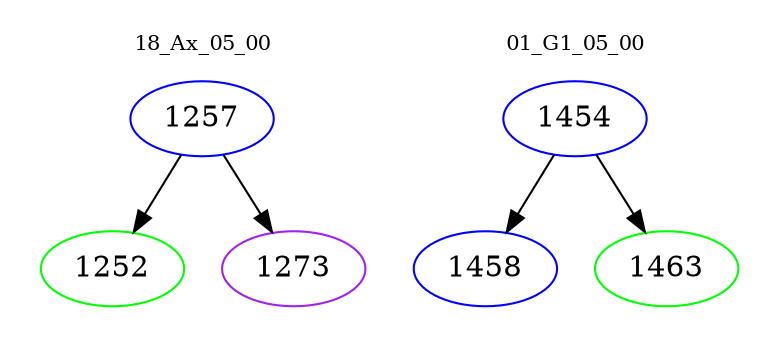 digraph{
subgraph cluster_0 {
color = white
label = "18_Ax_05_00";
fontsize=10;
T0_1257 [label="1257", color="blue"]
T0_1257 -> T0_1252 [color="black"]
T0_1252 [label="1252", color="green"]
T0_1257 -> T0_1273 [color="black"]
T0_1273 [label="1273", color="purple"]
}
subgraph cluster_1 {
color = white
label = "01_G1_05_00";
fontsize=10;
T1_1454 [label="1454", color="blue"]
T1_1454 -> T1_1458 [color="black"]
T1_1458 [label="1458", color="blue"]
T1_1454 -> T1_1463 [color="black"]
T1_1463 [label="1463", color="green"]
}
}
